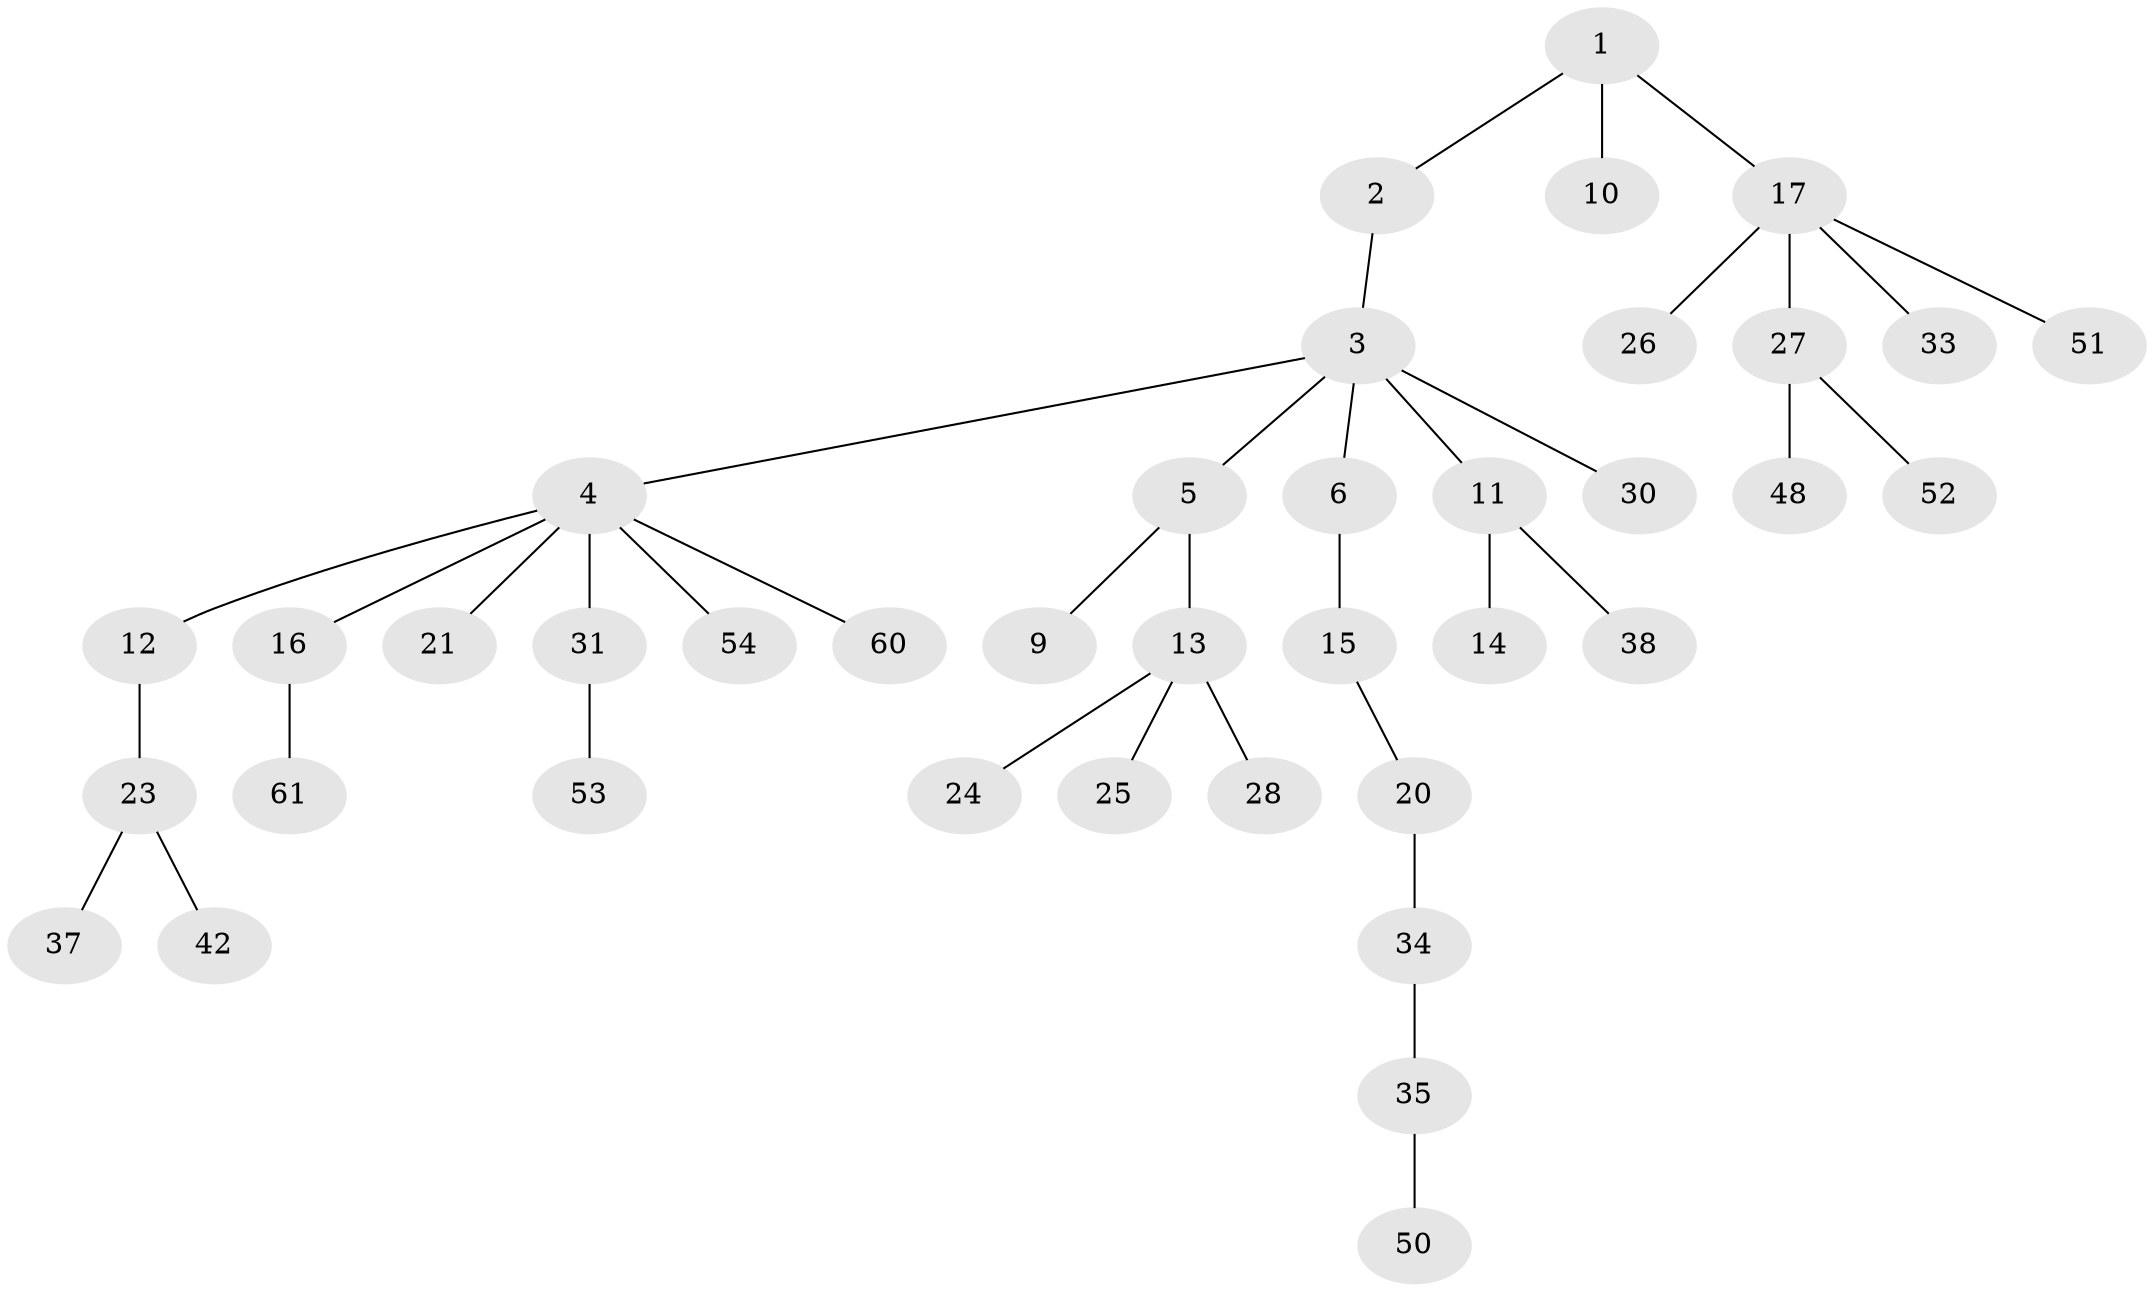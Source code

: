 // Generated by graph-tools (version 1.1) at 2025/24/03/03/25 07:24:05]
// undirected, 39 vertices, 38 edges
graph export_dot {
graph [start="1"]
  node [color=gray90,style=filled];
  1 [super="+56"];
  2 [super="+32"];
  3 [super="+7"];
  4 [super="+19"];
  5 [super="+8"];
  6;
  9;
  10 [super="+59"];
  11 [super="+39"];
  12 [super="+22"];
  13 [super="+18"];
  14 [super="+41"];
  15;
  16 [super="+40"];
  17 [super="+29"];
  20 [super="+44"];
  21;
  23 [super="+36"];
  24;
  25;
  26 [super="+55"];
  27 [super="+47"];
  28;
  30 [super="+57"];
  31 [super="+46"];
  33;
  34 [super="+45"];
  35 [super="+43"];
  37;
  38;
  42 [super="+49"];
  48;
  50;
  51;
  52 [super="+58"];
  53;
  54;
  60;
  61;
  1 -- 2;
  1 -- 10;
  1 -- 17;
  2 -- 3;
  3 -- 4;
  3 -- 5;
  3 -- 6;
  3 -- 11;
  3 -- 30;
  4 -- 12;
  4 -- 16;
  4 -- 21;
  4 -- 60;
  4 -- 54;
  4 -- 31;
  5 -- 9;
  5 -- 13;
  6 -- 15;
  11 -- 14;
  11 -- 38;
  12 -- 23;
  13 -- 24;
  13 -- 25;
  13 -- 28;
  15 -- 20;
  16 -- 61;
  17 -- 26;
  17 -- 27;
  17 -- 33;
  17 -- 51;
  20 -- 34;
  23 -- 42;
  23 -- 37;
  27 -- 48;
  27 -- 52;
  31 -- 53;
  34 -- 35;
  35 -- 50;
}
